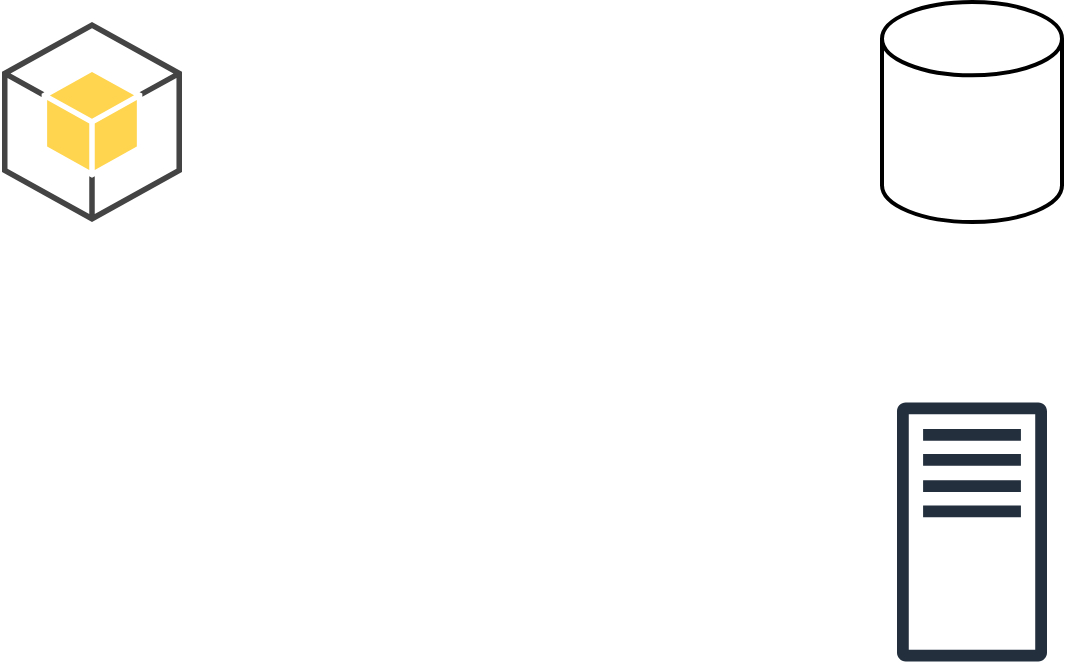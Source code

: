 <mxfile version="24.7.1" type="github">
  <diagram name="Pagina-1" id="Pm-xmhkx9U3uM_x7wa2I">
    <mxGraphModel dx="1434" dy="772" grid="1" gridSize="10" guides="1" tooltips="1" connect="1" arrows="1" fold="1" page="1" pageScale="1" pageWidth="827" pageHeight="1169" math="0" shadow="0">
      <root>
        <mxCell id="0" />
        <mxCell id="1" parent="0" />
        <mxCell id="9e7DPVbL6yBkQ9LNCyOn-2" value="" style="strokeWidth=2;html=1;shape=mxgraph.flowchart.database;whiteSpace=wrap;" vertex="1" parent="1">
          <mxGeometry x="610" y="120" width="90" height="110" as="geometry" />
        </mxCell>
        <mxCell id="9e7DPVbL6yBkQ9LNCyOn-3" value="" style="outlineConnect=0;dashed=0;verticalLabelPosition=bottom;verticalAlign=top;align=center;html=1;shape=mxgraph.aws3.android;fillColor=#FFD44F;gradientColor=none;" vertex="1" parent="1">
          <mxGeometry x="170" y="130" width="90" height="100" as="geometry" />
        </mxCell>
        <mxCell id="9e7DPVbL6yBkQ9LNCyOn-5" value="" style="sketch=0;outlineConnect=0;fontColor=#232F3E;gradientColor=none;fillColor=#232F3D;strokeColor=none;dashed=0;verticalLabelPosition=bottom;verticalAlign=top;align=center;html=1;fontSize=12;fontStyle=0;aspect=fixed;pointerEvents=1;shape=mxgraph.aws4.traditional_server;" vertex="1" parent="1">
          <mxGeometry x="617.5" y="320" width="75" height="130" as="geometry" />
        </mxCell>
      </root>
    </mxGraphModel>
  </diagram>
</mxfile>
